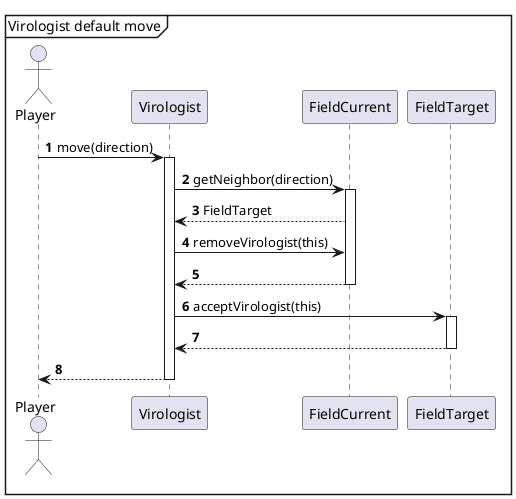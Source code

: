 @startuml
'https://plantuml.com/sequence-diagram

autonumber

mainframe Virologist default move

actor Player

Player -> Virologist: move(direction)
Activate Virologist
Virologist -> FieldCurrent: getNeighbor(direction)
Activate FieldCurrent
FieldCurrent --> Virologist: FieldTarget
Virologist -> FieldCurrent: removeVirologist(this)
FieldCurrent --> Virologist:
Deactivate FieldCurrent
Virologist -> FieldTarget: acceptVirologist(this)
Activate FieldTarget
FieldTarget --> Virologist:
Deactivate FieldTarget
Virologist --> Player:
Deactivate Virologist
@enduml